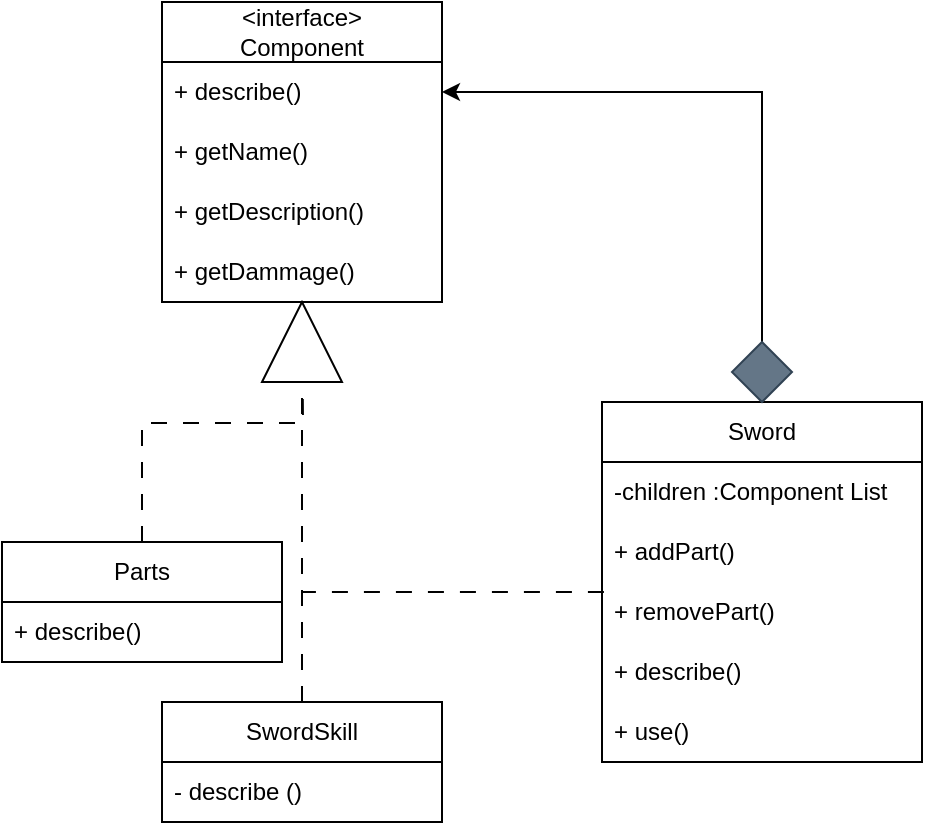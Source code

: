 <mxfile version="24.2.2" type="github">
  <diagram name="Page-1" id="Cdh4RVYyOjiAcZf_B_uX">
    <mxGraphModel dx="900" dy="528" grid="1" gridSize="10" guides="1" tooltips="1" connect="1" arrows="1" fold="1" page="1" pageScale="1" pageWidth="850" pageHeight="1100" math="0" shadow="0">
      <root>
        <mxCell id="0" />
        <mxCell id="1" parent="0" />
        <mxCell id="k3bZoNNAQhuYUg80j_7x-1" value="&lt;div&gt;&amp;lt;interface&amp;gt;&lt;/div&gt;&lt;div&gt;Component&lt;br&gt;&lt;/div&gt;" style="swimlane;fontStyle=0;childLayout=stackLayout;horizontal=1;startSize=30;horizontalStack=0;resizeParent=1;resizeParentMax=0;resizeLast=0;collapsible=1;marginBottom=0;whiteSpace=wrap;html=1;" parent="1" vertex="1">
          <mxGeometry x="150" y="50" width="140" height="150" as="geometry" />
        </mxCell>
        <mxCell id="k3bZoNNAQhuYUg80j_7x-2" value="+ describe()" style="text;strokeColor=none;fillColor=none;align=left;verticalAlign=middle;spacingLeft=4;spacingRight=4;overflow=hidden;points=[[0,0.5],[1,0.5]];portConstraint=eastwest;rotatable=0;whiteSpace=wrap;html=1;" parent="k3bZoNNAQhuYUg80j_7x-1" vertex="1">
          <mxGeometry y="30" width="140" height="30" as="geometry" />
        </mxCell>
        <mxCell id="k3bZoNNAQhuYUg80j_7x-3" value="+ getName()" style="text;strokeColor=none;fillColor=none;align=left;verticalAlign=middle;spacingLeft=4;spacingRight=4;overflow=hidden;points=[[0,0.5],[1,0.5]];portConstraint=eastwest;rotatable=0;whiteSpace=wrap;html=1;" parent="k3bZoNNAQhuYUg80j_7x-1" vertex="1">
          <mxGeometry y="60" width="140" height="30" as="geometry" />
        </mxCell>
        <mxCell id="k3bZoNNAQhuYUg80j_7x-4" value="&lt;div&gt;+ getDescription()&lt;/div&gt;" style="text;strokeColor=none;fillColor=none;align=left;verticalAlign=middle;spacingLeft=4;spacingRight=4;overflow=hidden;points=[[0,0.5],[1,0.5]];portConstraint=eastwest;rotatable=0;whiteSpace=wrap;html=1;" parent="k3bZoNNAQhuYUg80j_7x-1" vertex="1">
          <mxGeometry y="90" width="140" height="30" as="geometry" />
        </mxCell>
        <mxCell id="0fgEJbOnjbRmZJ6ilyYj-2" value="+ getDammage()" style="text;strokeColor=none;fillColor=none;align=left;verticalAlign=middle;spacingLeft=4;spacingRight=4;overflow=hidden;points=[[0,0.5],[1,0.5]];portConstraint=eastwest;rotatable=0;whiteSpace=wrap;html=1;" parent="k3bZoNNAQhuYUg80j_7x-1" vertex="1">
          <mxGeometry y="120" width="140" height="30" as="geometry" />
        </mxCell>
        <mxCell id="0fgEJbOnjbRmZJ6ilyYj-3" value="Sword" style="swimlane;fontStyle=0;childLayout=stackLayout;horizontal=1;startSize=30;horizontalStack=0;resizeParent=1;resizeParentMax=0;resizeLast=0;collapsible=1;marginBottom=0;whiteSpace=wrap;html=1;" parent="1" vertex="1">
          <mxGeometry x="370" y="250" width="160" height="180" as="geometry" />
        </mxCell>
        <mxCell id="0fgEJbOnjbRmZJ6ilyYj-4" value="-children :Component List" style="text;strokeColor=none;fillColor=none;align=left;verticalAlign=middle;spacingLeft=4;spacingRight=4;overflow=hidden;points=[[0,0.5],[1,0.5]];portConstraint=eastwest;rotatable=0;whiteSpace=wrap;html=1;" parent="0fgEJbOnjbRmZJ6ilyYj-3" vertex="1">
          <mxGeometry y="30" width="160" height="30" as="geometry" />
        </mxCell>
        <mxCell id="0fgEJbOnjbRmZJ6ilyYj-5" value="+ addPart()" style="text;strokeColor=none;fillColor=none;align=left;verticalAlign=middle;spacingLeft=4;spacingRight=4;overflow=hidden;points=[[0,0.5],[1,0.5]];portConstraint=eastwest;rotatable=0;whiteSpace=wrap;html=1;" parent="0fgEJbOnjbRmZJ6ilyYj-3" vertex="1">
          <mxGeometry y="60" width="160" height="30" as="geometry" />
        </mxCell>
        <mxCell id="0fgEJbOnjbRmZJ6ilyYj-6" value="&lt;div&gt;+ removePart()&lt;/div&gt;" style="text;strokeColor=none;fillColor=none;align=left;verticalAlign=middle;spacingLeft=4;spacingRight=4;overflow=hidden;points=[[0,0.5],[1,0.5]];portConstraint=eastwest;rotatable=0;whiteSpace=wrap;html=1;" parent="0fgEJbOnjbRmZJ6ilyYj-3" vertex="1">
          <mxGeometry y="90" width="160" height="30" as="geometry" />
        </mxCell>
        <mxCell id="0fgEJbOnjbRmZJ6ilyYj-7" value="+ describe()" style="text;strokeColor=none;fillColor=none;align=left;verticalAlign=middle;spacingLeft=4;spacingRight=4;overflow=hidden;points=[[0,0.5],[1,0.5]];portConstraint=eastwest;rotatable=0;whiteSpace=wrap;html=1;" parent="0fgEJbOnjbRmZJ6ilyYj-3" vertex="1">
          <mxGeometry y="120" width="160" height="30" as="geometry" />
        </mxCell>
        <mxCell id="0fgEJbOnjbRmZJ6ilyYj-25" value="+ use()" style="text;strokeColor=none;fillColor=none;align=left;verticalAlign=middle;spacingLeft=4;spacingRight=4;overflow=hidden;points=[[0,0.5],[1,0.5]];portConstraint=eastwest;rotatable=0;whiteSpace=wrap;html=1;" parent="0fgEJbOnjbRmZJ6ilyYj-3" vertex="1">
          <mxGeometry y="150" width="160" height="30" as="geometry" />
        </mxCell>
        <mxCell id="qJJCWkw8QxXPLLz_cJXq-9" style="edgeStyle=orthogonalEdgeStyle;rounded=0;orthogonalLoop=1;jettySize=auto;html=1;entryX=1;entryY=0.5;entryDx=0;entryDy=0;" edge="1" parent="1" source="0fgEJbOnjbRmZJ6ilyYj-9" target="k3bZoNNAQhuYUg80j_7x-2">
          <mxGeometry relative="1" as="geometry" />
        </mxCell>
        <mxCell id="0fgEJbOnjbRmZJ6ilyYj-9" value="" style="rhombus;whiteSpace=wrap;html=1;fillColor=#647687;strokeColor=#314354;fontColor=#ffffff;" parent="1" vertex="1">
          <mxGeometry x="435" y="220" width="30" height="30" as="geometry" />
        </mxCell>
        <mxCell id="0fgEJbOnjbRmZJ6ilyYj-23" style="edgeStyle=orthogonalEdgeStyle;rounded=0;orthogonalLoop=1;jettySize=auto;html=1;exitX=0.5;exitY=0;exitDx=0;exitDy=0;dashed=1;dashPattern=8 8;entryX=0.5;entryY=1;entryDx=0;entryDy=0;" parent="1" source="0fgEJbOnjbRmZJ6ilyYj-12" edge="1" target="k3bZoNNAQhuYUg80j_7x-1">
          <mxGeometry relative="1" as="geometry">
            <mxPoint x="220" y="230" as="targetPoint" />
          </mxGeometry>
        </mxCell>
        <mxCell id="0fgEJbOnjbRmZJ6ilyYj-12" value="SwordSkill" style="swimlane;fontStyle=0;childLayout=stackLayout;horizontal=1;startSize=30;horizontalStack=0;resizeParent=1;resizeParentMax=0;resizeLast=0;collapsible=1;marginBottom=0;whiteSpace=wrap;html=1;" parent="1" vertex="1">
          <mxGeometry x="150" y="400" width="140" height="60" as="geometry" />
        </mxCell>
        <mxCell id="0fgEJbOnjbRmZJ6ilyYj-14" value="- describe ()" style="text;strokeColor=none;fillColor=none;align=left;verticalAlign=middle;spacingLeft=4;spacingRight=4;overflow=hidden;points=[[0,0.5],[1,0.5]];portConstraint=eastwest;rotatable=0;whiteSpace=wrap;html=1;" parent="0fgEJbOnjbRmZJ6ilyYj-12" vertex="1">
          <mxGeometry y="30" width="140" height="30" as="geometry" />
        </mxCell>
        <mxCell id="qJJCWkw8QxXPLLz_cJXq-10" style="edgeStyle=orthogonalEdgeStyle;rounded=0;orthogonalLoop=1;jettySize=auto;html=1;exitX=0.5;exitY=0;exitDx=0;exitDy=0;dashed=1;dashPattern=8 8;" edge="1" parent="1" source="0fgEJbOnjbRmZJ6ilyYj-17">
          <mxGeometry relative="1" as="geometry">
            <mxPoint x="220" y="200" as="targetPoint" />
          </mxGeometry>
        </mxCell>
        <mxCell id="0fgEJbOnjbRmZJ6ilyYj-17" value="Parts" style="swimlane;fontStyle=0;childLayout=stackLayout;horizontal=1;startSize=30;horizontalStack=0;resizeParent=1;resizeParentMax=0;resizeLast=0;collapsible=1;marginBottom=0;whiteSpace=wrap;html=1;" parent="1" vertex="1">
          <mxGeometry x="70" y="320" width="140" height="60" as="geometry" />
        </mxCell>
        <mxCell id="0fgEJbOnjbRmZJ6ilyYj-18" value="+ describe()" style="text;strokeColor=none;fillColor=none;align=left;verticalAlign=middle;spacingLeft=4;spacingRight=4;overflow=hidden;points=[[0,0.5],[1,0.5]];portConstraint=eastwest;rotatable=0;whiteSpace=wrap;html=1;" parent="0fgEJbOnjbRmZJ6ilyYj-17" vertex="1">
          <mxGeometry y="30" width="140" height="30" as="geometry" />
        </mxCell>
        <mxCell id="qJJCWkw8QxXPLLz_cJXq-13" value="" style="edgeStyle=orthogonalEdgeStyle;rounded=0;orthogonalLoop=1;jettySize=auto;html=1;exitX=0.006;exitY=0.167;exitDx=0;exitDy=0;dashed=1;dashPattern=8 8;exitPerimeter=0;entryX=0.825;entryY=0.5;entryDx=0;entryDy=0;entryPerimeter=0;" edge="1" parent="1" source="0fgEJbOnjbRmZJ6ilyYj-6" target="qJJCWkw8QxXPLLz_cJXq-4">
          <mxGeometry relative="1" as="geometry">
            <mxPoint x="371" y="345" as="sourcePoint" />
            <mxPoint x="221" y="200" as="targetPoint" />
          </mxGeometry>
        </mxCell>
        <mxCell id="qJJCWkw8QxXPLLz_cJXq-4" value="" style="triangle;whiteSpace=wrap;html=1;rotation=-90;" vertex="1" parent="1">
          <mxGeometry x="200" y="200" width="40" height="40" as="geometry" />
        </mxCell>
      </root>
    </mxGraphModel>
  </diagram>
</mxfile>
